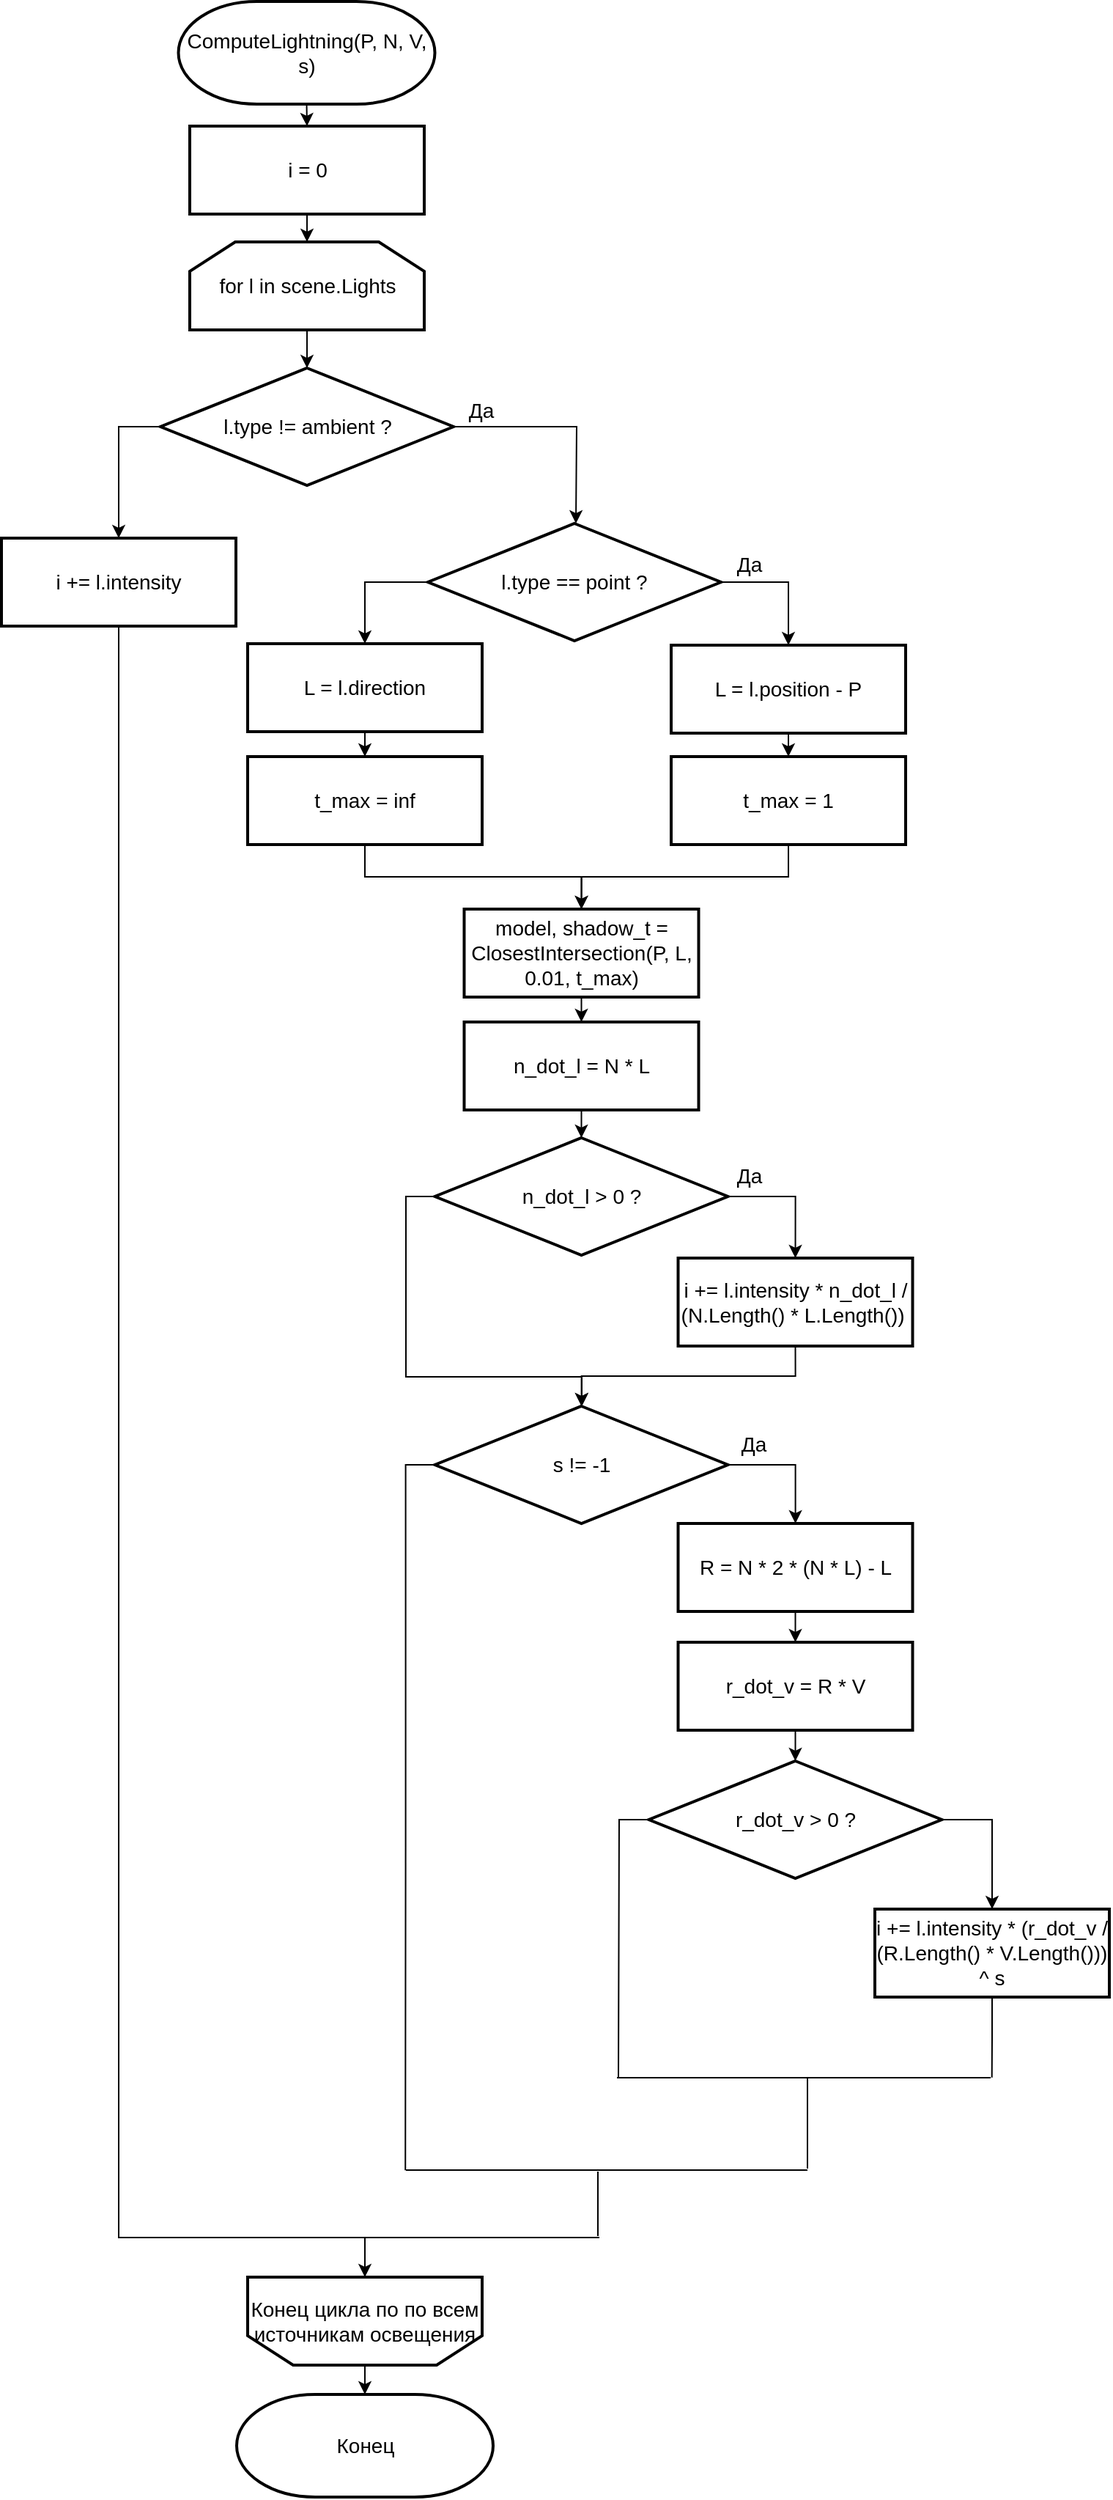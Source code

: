 <mxfile version="13.9.9" type="device"><diagram id="CKEK5OI4xi8QtoR7c2jr" name="Страница 1"><mxGraphModel dx="2516" dy="2300" grid="0" gridSize="10" guides="1" tooltips="1" connect="1" arrows="1" fold="1" page="1" pageScale="1" pageWidth="827" pageHeight="1169" math="0" shadow="0"><root><mxCell id="0"/><mxCell id="1" parent="0"/><mxCell id="cRD0KQwxo4U0IgbopUMt-1" style="edgeStyle=orthogonalEdgeStyle;rounded=0;orthogonalLoop=1;jettySize=auto;html=1;exitX=0.5;exitY=1;exitDx=0;exitDy=0;exitPerimeter=0;entryX=0.5;entryY=0;entryDx=0;entryDy=0;endArrow=classic;endFill=1;" edge="1" parent="1" source="cRD0KQwxo4U0IgbopUMt-2" target="cRD0KQwxo4U0IgbopUMt-4"><mxGeometry relative="1" as="geometry"/></mxCell><mxCell id="cRD0KQwxo4U0IgbopUMt-2" value="&lt;span style=&quot;font-size: 14px&quot;&gt;ComputeLightning(P, N, V, s)&lt;/span&gt;" style="strokeWidth=2;html=1;shape=mxgraph.flowchart.terminator;whiteSpace=wrap;" vertex="1" parent="1"><mxGeometry x="-638.25" y="-1159" width="175" height="70" as="geometry"/></mxCell><mxCell id="cRD0KQwxo4U0IgbopUMt-59" style="edgeStyle=orthogonalEdgeStyle;rounded=0;orthogonalLoop=1;jettySize=auto;html=1;exitX=0.5;exitY=1;exitDx=0;exitDy=0;" edge="1" parent="1" source="cRD0KQwxo4U0IgbopUMt-4" target="cRD0KQwxo4U0IgbopUMt-28"><mxGeometry relative="1" as="geometry"/></mxCell><mxCell id="cRD0KQwxo4U0IgbopUMt-4" value="&lt;font style=&quot;font-size: 14px&quot;&gt;i = 0&lt;br&gt;&lt;/font&gt;" style="whiteSpace=wrap;html=1;strokeWidth=2;" vertex="1" parent="1"><mxGeometry x="-630.499" y="-1074.001" width="160" height="60" as="geometry"/></mxCell><mxCell id="cRD0KQwxo4U0IgbopUMt-5" value="&lt;span style=&quot;font-size: 14px&quot;&gt;Конец&lt;/span&gt;" style="strokeWidth=2;html=1;shape=mxgraph.flowchart.terminator;whiteSpace=wrap;" vertex="1" parent="1"><mxGeometry x="-598.499" y="472.999" width="175" height="70" as="geometry"/></mxCell><mxCell id="cRD0KQwxo4U0IgbopUMt-6" style="edgeStyle=orthogonalEdgeStyle;rounded=0;orthogonalLoop=1;jettySize=auto;html=1;exitX=0;exitY=0.5;exitDx=0;exitDy=0;" edge="1" parent="1" source="cRD0KQwxo4U0IgbopUMt-8" target="cRD0KQwxo4U0IgbopUMt-19"><mxGeometry relative="1" as="geometry"/></mxCell><mxCell id="cRD0KQwxo4U0IgbopUMt-7" style="edgeStyle=orthogonalEdgeStyle;rounded=0;orthogonalLoop=1;jettySize=auto;html=1;exitX=1;exitY=0.5;exitDx=0;exitDy=0;" edge="1" parent="1" source="cRD0KQwxo4U0IgbopUMt-8"><mxGeometry relative="1" as="geometry"><mxPoint x="-367" y="-803.001" as="targetPoint"/></mxGeometry></mxCell><mxCell id="cRD0KQwxo4U0IgbopUMt-8" value="&lt;span style=&quot;font-size: 14px&quot;&gt;l.type != ambient ?&lt;/span&gt;" style="rhombus;whiteSpace=wrap;html=1;strokeWidth=2;" vertex="1" parent="1"><mxGeometry x="-650.498" y="-908.997" width="200" height="80" as="geometry"/></mxCell><mxCell id="cRD0KQwxo4U0IgbopUMt-37" style="edgeStyle=orthogonalEdgeStyle;rounded=0;orthogonalLoop=1;jettySize=auto;html=1;exitX=0.5;exitY=1;exitDx=0;exitDy=0;entryX=0.5;entryY=0;entryDx=0;entryDy=0;" edge="1" parent="1" source="cRD0KQwxo4U0IgbopUMt-15" target="cRD0KQwxo4U0IgbopUMt-35"><mxGeometry relative="1" as="geometry"/></mxCell><mxCell id="cRD0KQwxo4U0IgbopUMt-15" value="&lt;font style=&quot;font-size: 14px&quot;&gt;L = l.position - P&lt;br&gt;&lt;/font&gt;" style="whiteSpace=wrap;html=1;strokeWidth=2;" vertex="1" parent="1"><mxGeometry x="-301.999" y="-720.001" width="160" height="60" as="geometry"/></mxCell><mxCell id="cRD0KQwxo4U0IgbopUMt-36" style="edgeStyle=orthogonalEdgeStyle;rounded=0;orthogonalLoop=1;jettySize=auto;html=1;exitX=0.5;exitY=1;exitDx=0;exitDy=0;entryX=0.5;entryY=0;entryDx=0;entryDy=0;" edge="1" parent="1" source="cRD0KQwxo4U0IgbopUMt-17" target="cRD0KQwxo4U0IgbopUMt-34"><mxGeometry relative="1" as="geometry"/></mxCell><mxCell id="cRD0KQwxo4U0IgbopUMt-17" value="&lt;font style=&quot;font-size: 14px&quot;&gt;L = l.direction&lt;br&gt;&lt;/font&gt;" style="whiteSpace=wrap;html=1;strokeWidth=2;" vertex="1" parent="1"><mxGeometry x="-590.999" y="-721.001" width="160" height="60" as="geometry"/></mxCell><mxCell id="cRD0KQwxo4U0IgbopUMt-65" style="edgeStyle=orthogonalEdgeStyle;rounded=0;orthogonalLoop=1;jettySize=auto;html=1;exitX=0.5;exitY=1;exitDx=0;exitDy=0;" edge="1" parent="1" source="cRD0KQwxo4U0IgbopUMt-19" target="cRD0KQwxo4U0IgbopUMt-30"><mxGeometry relative="1" as="geometry"><Array as="points"><mxPoint x="-679" y="366"/><mxPoint x="-511" y="366"/></Array></mxGeometry></mxCell><mxCell id="cRD0KQwxo4U0IgbopUMt-19" value="&lt;font style=&quot;font-size: 14px&quot;&gt;i += l.intensity&lt;br&gt;&lt;/font&gt;" style="whiteSpace=wrap;html=1;strokeWidth=2;" vertex="1" parent="1"><mxGeometry x="-758.999" y="-793.001" width="160" height="60" as="geometry"/></mxCell><mxCell id="cRD0KQwxo4U0IgbopUMt-20" value="&lt;font style=&quot;font-size: 14px&quot;&gt;Да&lt;/font&gt;" style="text;html=1;align=center;verticalAlign=middle;resizable=0;points=[];autosize=1;" vertex="1" parent="1"><mxGeometry x="-446" y="-889" width="28" height="17" as="geometry"/></mxCell><mxCell id="cRD0KQwxo4U0IgbopUMt-21" value="&lt;font style=&quot;font-size: 14px&quot;&gt;Да&lt;/font&gt;" style="text;html=1;align=center;verticalAlign=middle;resizable=0;points=[];autosize=1;" vertex="1" parent="1"><mxGeometry x="-263.25" y="-784.0" width="28" height="17" as="geometry"/></mxCell><mxCell id="cRD0KQwxo4U0IgbopUMt-32" style="edgeStyle=orthogonalEdgeStyle;rounded=0;orthogonalLoop=1;jettySize=auto;html=1;exitX=1;exitY=0.5;exitDx=0;exitDy=0;" edge="1" parent="1" source="cRD0KQwxo4U0IgbopUMt-24" target="cRD0KQwxo4U0IgbopUMt-15"><mxGeometry relative="1" as="geometry"/></mxCell><mxCell id="cRD0KQwxo4U0IgbopUMt-33" style="edgeStyle=orthogonalEdgeStyle;rounded=0;orthogonalLoop=1;jettySize=auto;html=1;exitX=0;exitY=0.5;exitDx=0;exitDy=0;entryX=0.5;entryY=0;entryDx=0;entryDy=0;" edge="1" parent="1" source="cRD0KQwxo4U0IgbopUMt-24" target="cRD0KQwxo4U0IgbopUMt-17"><mxGeometry relative="1" as="geometry"/></mxCell><mxCell id="cRD0KQwxo4U0IgbopUMt-24" value="&lt;span style=&quot;font-size: 14px&quot;&gt;l.type == point ?&lt;/span&gt;&lt;span style=&quot;font-size: 14px&quot;&gt;&lt;br&gt;&lt;/span&gt;" style="rhombus;whiteSpace=wrap;html=1;strokeWidth=2;" vertex="1" parent="1"><mxGeometry x="-468" y="-803" width="200" height="80" as="geometry"/></mxCell><mxCell id="cRD0KQwxo4U0IgbopUMt-58" style="edgeStyle=orthogonalEdgeStyle;rounded=0;orthogonalLoop=1;jettySize=auto;html=1;exitX=0.5;exitY=1;exitDx=0;exitDy=0;exitPerimeter=0;entryX=0.5;entryY=0;entryDx=0;entryDy=0;" edge="1" parent="1" source="cRD0KQwxo4U0IgbopUMt-28" target="cRD0KQwxo4U0IgbopUMt-8"><mxGeometry relative="1" as="geometry"/></mxCell><mxCell id="cRD0KQwxo4U0IgbopUMt-28" value="&lt;span style=&quot;font-size: 14px&quot;&gt;for l in scene.Lights&lt;/span&gt;" style="strokeWidth=2;html=1;shape=stencil(rZVNb4MwDIZ/Ta5VIFpXjlPWnapeetg5pe6ICgkKWbv9+6W4aHwMxrxKHPBreB9sbIUJWWWqBBZzowpg4pnF8cbaMggbXWgfwnCbYWLJMbxgmKwwVFUJqUftrJxW+xwwU3lnT3DRB39z0CYDh65izfhTeOZ6CZlaY4KJtqbqZFr5YKa0Ce/yDzTjiwfEfN5ijMpAKMCD66jf5W1RYPELmRTNI+0IpG5FDfc30uvfSRGNtKZ0r8+KZsK2hLr4gsc9XLKayduReAm1OlIvm60jVDfCEzIoYwso5F6lpzdn383hx68s1XW5B4kmXdgztIau16upBjQOuTYth8d/O/QaeAeLJcGC39mBUgblb6S5rWBiaIM+mIhaHRkjIY/WwcR8HXWe4zkyNroDg1rFc60WvgA=);whiteSpace=wrap;" vertex="1" parent="1"><mxGeometry x="-630.499" y="-995.001" width="160" height="60" as="geometry"/></mxCell><mxCell id="cRD0KQwxo4U0IgbopUMt-66" style="edgeStyle=orthogonalEdgeStyle;rounded=0;orthogonalLoop=1;jettySize=auto;html=1;exitX=0.5;exitY=0;exitDx=0;exitDy=0;exitPerimeter=0;entryX=0.5;entryY=0;entryDx=0;entryDy=0;entryPerimeter=0;" edge="1" parent="1" source="cRD0KQwxo4U0IgbopUMt-30" target="cRD0KQwxo4U0IgbopUMt-5"><mxGeometry relative="1" as="geometry"/></mxCell><mxCell id="cRD0KQwxo4U0IgbopUMt-30" value="&lt;span style=&quot;font-size: 14px ; background-color: rgb(255 , 255 , 255)&quot;&gt;Конец цикла по&amp;nbsp;&lt;/span&gt;&lt;span style=&quot;font-size: 14px&quot;&gt;по всем источникам освещения&lt;/span&gt;" style="strokeWidth=2;html=1;shape=stencil(rZVNb4MwDIZ/Ta5VIFpXjlPWnapeetg5pe6ICgkKWbv9+6W4aHwMxrxKHPBreB9sbIUJWWWqBBZzowpg4pnF8cbaMggbXWgfwnCbYWLJMbxgmKwwVFUJqUftrJxW+xwwU3lnT3DRB39z0CYDh65izfhTeOZ6CZlaY4KJtqbqZFr5YKa0Ce/yDzTjiwfEfN5ijMpAKMCD66jf5W1RYPELmRTNI+0IpG5FDfc30uvfSRGNtKZ0r8+KZsK2hLr4gsc9XLKayduReAm1OlIvm60jVDfCEzIoYwso5F6lpzdn383hx68s1XW5B4kmXdgztIau16upBjQOuTYth8d/O/QaeAeLJcGC39mBUgblb6S5rWBiaIM+mIhaHRkjIY/WwcR8HXWe4zkyNroDg1rFc60WvgA=);whiteSpace=wrap;flipV=1;" vertex="1" parent="1"><mxGeometry x="-590.999" y="392.999" width="160" height="60" as="geometry"/></mxCell><mxCell id="cRD0KQwxo4U0IgbopUMt-47" style="edgeStyle=orthogonalEdgeStyle;rounded=0;orthogonalLoop=1;jettySize=auto;html=1;exitX=0.5;exitY=1;exitDx=0;exitDy=0;entryX=0.5;entryY=0;entryDx=0;entryDy=0;" edge="1" parent="1" source="cRD0KQwxo4U0IgbopUMt-34" target="cRD0KQwxo4U0IgbopUMt-38"><mxGeometry relative="1" as="geometry"/></mxCell><mxCell id="cRD0KQwxo4U0IgbopUMt-34" value="&lt;font style=&quot;font-size: 14px&quot;&gt;t_max = inf&lt;br&gt;&lt;/font&gt;" style="whiteSpace=wrap;html=1;strokeWidth=2;" vertex="1" parent="1"><mxGeometry x="-590.999" y="-644.001" width="160" height="60" as="geometry"/></mxCell><mxCell id="cRD0KQwxo4U0IgbopUMt-45" style="edgeStyle=orthogonalEdgeStyle;rounded=0;orthogonalLoop=1;jettySize=auto;html=1;exitX=0.5;exitY=1;exitDx=0;exitDy=0;" edge="1" parent="1" source="cRD0KQwxo4U0IgbopUMt-35" target="cRD0KQwxo4U0IgbopUMt-38"><mxGeometry relative="1" as="geometry"/></mxCell><mxCell id="cRD0KQwxo4U0IgbopUMt-35" value="&lt;font style=&quot;font-size: 14px&quot;&gt;t_max = 1&lt;br&gt;&lt;/font&gt;" style="whiteSpace=wrap;html=1;strokeWidth=2;" vertex="1" parent="1"><mxGeometry x="-301.999" y="-644.001" width="160" height="60" as="geometry"/></mxCell><mxCell id="cRD0KQwxo4U0IgbopUMt-44" style="edgeStyle=orthogonalEdgeStyle;rounded=0;orthogonalLoop=1;jettySize=auto;html=1;exitX=0.5;exitY=1;exitDx=0;exitDy=0;entryX=0.5;entryY=0;entryDx=0;entryDy=0;" edge="1" parent="1" source="cRD0KQwxo4U0IgbopUMt-38" target="cRD0KQwxo4U0IgbopUMt-39"><mxGeometry relative="1" as="geometry"/></mxCell><mxCell id="cRD0KQwxo4U0IgbopUMt-38" value="&lt;font style=&quot;font-size: 14px&quot;&gt;model, shadow_t = ClosestIntersection(P, L, 0.01, t_max)&lt;br&gt;&lt;/font&gt;" style="whiteSpace=wrap;html=1;strokeWidth=2;" vertex="1" parent="1"><mxGeometry x="-443.249" y="-540.001" width="160" height="60" as="geometry"/></mxCell><mxCell id="cRD0KQwxo4U0IgbopUMt-43" style="edgeStyle=orthogonalEdgeStyle;rounded=0;orthogonalLoop=1;jettySize=auto;html=1;exitX=0.5;exitY=1;exitDx=0;exitDy=0;entryX=0.5;entryY=0;entryDx=0;entryDy=0;" edge="1" parent="1" source="cRD0KQwxo4U0IgbopUMt-39" target="cRD0KQwxo4U0IgbopUMt-40"><mxGeometry relative="1" as="geometry"/></mxCell><mxCell id="cRD0KQwxo4U0IgbopUMt-39" value="&lt;font style=&quot;font-size: 14px&quot;&gt;n_dot_l = N * L&lt;br&gt;&lt;/font&gt;" style="whiteSpace=wrap;html=1;strokeWidth=2;" vertex="1" parent="1"><mxGeometry x="-443.249" y="-463.001" width="160" height="60" as="geometry"/></mxCell><mxCell id="cRD0KQwxo4U0IgbopUMt-42" style="edgeStyle=orthogonalEdgeStyle;rounded=0;orthogonalLoop=1;jettySize=auto;html=1;exitX=1;exitY=0.5;exitDx=0;exitDy=0;entryX=0.5;entryY=0;entryDx=0;entryDy=0;" edge="1" parent="1" source="cRD0KQwxo4U0IgbopUMt-40" target="cRD0KQwxo4U0IgbopUMt-41"><mxGeometry relative="1" as="geometry"/></mxCell><mxCell id="cRD0KQwxo4U0IgbopUMt-50" style="edgeStyle=orthogonalEdgeStyle;rounded=0;orthogonalLoop=1;jettySize=auto;html=1;exitX=0;exitY=0.5;exitDx=0;exitDy=0;" edge="1" parent="1" source="cRD0KQwxo4U0IgbopUMt-40" target="cRD0KQwxo4U0IgbopUMt-48"><mxGeometry relative="1" as="geometry"><Array as="points"><mxPoint x="-483" y="-344"/><mxPoint x="-483" y="-221"/><mxPoint x="-363" y="-221"/></Array></mxGeometry></mxCell><mxCell id="cRD0KQwxo4U0IgbopUMt-40" value="&lt;span style=&quot;font-size: 14px&quot;&gt;n_dot_l &amp;gt; 0 ?&lt;/span&gt;&lt;span style=&quot;font-size: 14px&quot;&gt;&lt;br&gt;&lt;/span&gt;" style="rhombus;whiteSpace=wrap;html=1;strokeWidth=2;" vertex="1" parent="1"><mxGeometry x="-463.25" y="-384" width="200" height="80" as="geometry"/></mxCell><mxCell id="cRD0KQwxo4U0IgbopUMt-49" style="edgeStyle=orthogonalEdgeStyle;rounded=0;orthogonalLoop=1;jettySize=auto;html=1;exitX=0.5;exitY=1;exitDx=0;exitDy=0;" edge="1" parent="1" source="cRD0KQwxo4U0IgbopUMt-41" target="cRD0KQwxo4U0IgbopUMt-48"><mxGeometry relative="1" as="geometry"/></mxCell><mxCell id="cRD0KQwxo4U0IgbopUMt-41" value="&lt;font style=&quot;font-size: 14px&quot;&gt;i += l.intensity * n_dot_l / (N.Length() * L.Length())&amp;nbsp;&lt;br&gt;&lt;/font&gt;" style="whiteSpace=wrap;html=1;strokeWidth=2;" vertex="1" parent="1"><mxGeometry x="-297.249" y="-302.001" width="160" height="60" as="geometry"/></mxCell><mxCell id="cRD0KQwxo4U0IgbopUMt-60" style="edgeStyle=orthogonalEdgeStyle;rounded=0;orthogonalLoop=1;jettySize=auto;html=1;exitX=1;exitY=0.5;exitDx=0;exitDy=0;" edge="1" parent="1" source="cRD0KQwxo4U0IgbopUMt-48" target="cRD0KQwxo4U0IgbopUMt-52"><mxGeometry relative="1" as="geometry"/></mxCell><mxCell id="cRD0KQwxo4U0IgbopUMt-72" style="edgeStyle=orthogonalEdgeStyle;rounded=0;orthogonalLoop=1;jettySize=auto;html=1;exitX=0;exitY=0.5;exitDx=0;exitDy=0;endArrow=none;endFill=0;" edge="1" parent="1" source="cRD0KQwxo4U0IgbopUMt-48"><mxGeometry relative="1" as="geometry"><mxPoint x="-483.379" y="320.172" as="targetPoint"/></mxGeometry></mxCell><mxCell id="cRD0KQwxo4U0IgbopUMt-48" value="&lt;span style=&quot;font-size: 14px&quot;&gt;s != -1&lt;/span&gt;&lt;span style=&quot;font-size: 14px&quot;&gt;&lt;br&gt;&lt;/span&gt;" style="rhombus;whiteSpace=wrap;html=1;strokeWidth=2;" vertex="1" parent="1"><mxGeometry x="-463.25" y="-201" width="200" height="80" as="geometry"/></mxCell><mxCell id="cRD0KQwxo4U0IgbopUMt-51" value="&lt;font style=&quot;font-size: 14px&quot;&gt;Да&lt;/font&gt;" style="text;html=1;align=center;verticalAlign=middle;resizable=0;points=[];autosize=1;" vertex="1" parent="1"><mxGeometry x="-263.25" y="-367.0" width="28" height="17" as="geometry"/></mxCell><mxCell id="cRD0KQwxo4U0IgbopUMt-63" style="edgeStyle=orthogonalEdgeStyle;rounded=0;orthogonalLoop=1;jettySize=auto;html=1;exitX=0.5;exitY=1;exitDx=0;exitDy=0;entryX=0.5;entryY=0;entryDx=0;entryDy=0;" edge="1" parent="1" source="cRD0KQwxo4U0IgbopUMt-52" target="cRD0KQwxo4U0IgbopUMt-53"><mxGeometry relative="1" as="geometry"/></mxCell><mxCell id="cRD0KQwxo4U0IgbopUMt-52" value="&lt;font style=&quot;font-size: 14px&quot;&gt;R = N * 2 * (N * L) - L&lt;br&gt;&lt;/font&gt;" style="whiteSpace=wrap;html=1;strokeWidth=2;" vertex="1" parent="1"><mxGeometry x="-297.249" y="-121.001" width="160" height="60" as="geometry"/></mxCell><mxCell id="cRD0KQwxo4U0IgbopUMt-62" style="edgeStyle=orthogonalEdgeStyle;rounded=0;orthogonalLoop=1;jettySize=auto;html=1;exitX=0.5;exitY=1;exitDx=0;exitDy=0;entryX=0.5;entryY=0;entryDx=0;entryDy=0;" edge="1" parent="1" source="cRD0KQwxo4U0IgbopUMt-53" target="cRD0KQwxo4U0IgbopUMt-55"><mxGeometry relative="1" as="geometry"/></mxCell><mxCell id="cRD0KQwxo4U0IgbopUMt-53" value="&lt;font style=&quot;font-size: 14px&quot;&gt;r_dot_v = R * V&lt;br&gt;&lt;/font&gt;" style="whiteSpace=wrap;html=1;strokeWidth=2;" vertex="1" parent="1"><mxGeometry x="-297.249" y="-40.001" width="160" height="60" as="geometry"/></mxCell><mxCell id="cRD0KQwxo4U0IgbopUMt-64" style="edgeStyle=orthogonalEdgeStyle;rounded=0;orthogonalLoop=1;jettySize=auto;html=1;exitX=1;exitY=0.5;exitDx=0;exitDy=0;entryX=0.5;entryY=0;entryDx=0;entryDy=0;" edge="1" parent="1" source="cRD0KQwxo4U0IgbopUMt-55" target="cRD0KQwxo4U0IgbopUMt-56"><mxGeometry relative="1" as="geometry"/></mxCell><mxCell id="cRD0KQwxo4U0IgbopUMt-69" style="edgeStyle=orthogonalEdgeStyle;rounded=0;orthogonalLoop=1;jettySize=auto;html=1;exitX=0;exitY=0.5;exitDx=0;exitDy=0;endArrow=none;endFill=0;" edge="1" parent="1" source="cRD0KQwxo4U0IgbopUMt-55"><mxGeometry relative="1" as="geometry"><mxPoint x="-338" y="256.647" as="targetPoint"/></mxGeometry></mxCell><mxCell id="cRD0KQwxo4U0IgbopUMt-55" value="&lt;span style=&quot;font-size: 14px&quot;&gt;r_dot_v &amp;gt; 0 ?&lt;/span&gt;&lt;span style=&quot;font-size: 14px&quot;&gt;&lt;br&gt;&lt;/span&gt;" style="rhombus;whiteSpace=wrap;html=1;strokeWidth=2;" vertex="1" parent="1"><mxGeometry x="-317.25" y="41" width="200" height="80" as="geometry"/></mxCell><mxCell id="cRD0KQwxo4U0IgbopUMt-70" style="edgeStyle=orthogonalEdgeStyle;rounded=0;orthogonalLoop=1;jettySize=auto;html=1;exitX=0.5;exitY=1;exitDx=0;exitDy=0;endArrow=none;endFill=0;" edge="1" parent="1" source="cRD0KQwxo4U0IgbopUMt-56"><mxGeometry relative="1" as="geometry"><mxPoint x="-83.143" y="256.857" as="targetPoint"/></mxGeometry></mxCell><mxCell id="cRD0KQwxo4U0IgbopUMt-56" value="&lt;font style=&quot;font-size: 14px&quot;&gt;i += l.intensity * (r_dot_v / (R.Length() * V.Length())) ^ s&lt;br&gt;&lt;/font&gt;" style="whiteSpace=wrap;html=1;strokeWidth=2;" vertex="1" parent="1"><mxGeometry x="-162.999" y="141.999" width="160" height="60" as="geometry"/></mxCell><mxCell id="cRD0KQwxo4U0IgbopUMt-61" value="&lt;font style=&quot;font-size: 14px&quot;&gt;Да&lt;/font&gt;" style="text;html=1;align=center;verticalAlign=middle;resizable=0;points=[];autosize=1;" vertex="1" parent="1"><mxGeometry x="-260" y="-184.0" width="28" height="17" as="geometry"/></mxCell><mxCell id="cRD0KQwxo4U0IgbopUMt-68" value="" style="endArrow=none;html=1;" edge="1" parent="1"><mxGeometry width="50" height="50" relative="1" as="geometry"><mxPoint x="-339" y="257" as="sourcePoint"/><mxPoint x="-84" y="257" as="targetPoint"/></mxGeometry></mxCell><mxCell id="cRD0KQwxo4U0IgbopUMt-71" value="" style="endArrow=none;html=1;" edge="1" parent="1"><mxGeometry width="50" height="50" relative="1" as="geometry"><mxPoint x="-209" y="320" as="sourcePoint"/><mxPoint x="-483" y="320" as="targetPoint"/></mxGeometry></mxCell><mxCell id="cRD0KQwxo4U0IgbopUMt-73" value="" style="endArrow=none;html=1;" edge="1" parent="1"><mxGeometry width="50" height="50" relative="1" as="geometry"><mxPoint x="-209" y="319" as="sourcePoint"/><mxPoint x="-209" y="257" as="targetPoint"/></mxGeometry></mxCell><mxCell id="cRD0KQwxo4U0IgbopUMt-74" value="" style="endArrow=none;html=1;" edge="1" parent="1"><mxGeometry width="50" height="50" relative="1" as="geometry"><mxPoint x="-351" y="366" as="sourcePoint"/><mxPoint x="-511" y="366" as="targetPoint"/></mxGeometry></mxCell><mxCell id="cRD0KQwxo4U0IgbopUMt-75" value="" style="endArrow=none;html=1;" edge="1" parent="1"><mxGeometry width="50" height="50" relative="1" as="geometry"><mxPoint x="-352" y="321" as="sourcePoint"/><mxPoint x="-352" y="365" as="targetPoint"/></mxGeometry></mxCell></root></mxGraphModel></diagram></mxfile>